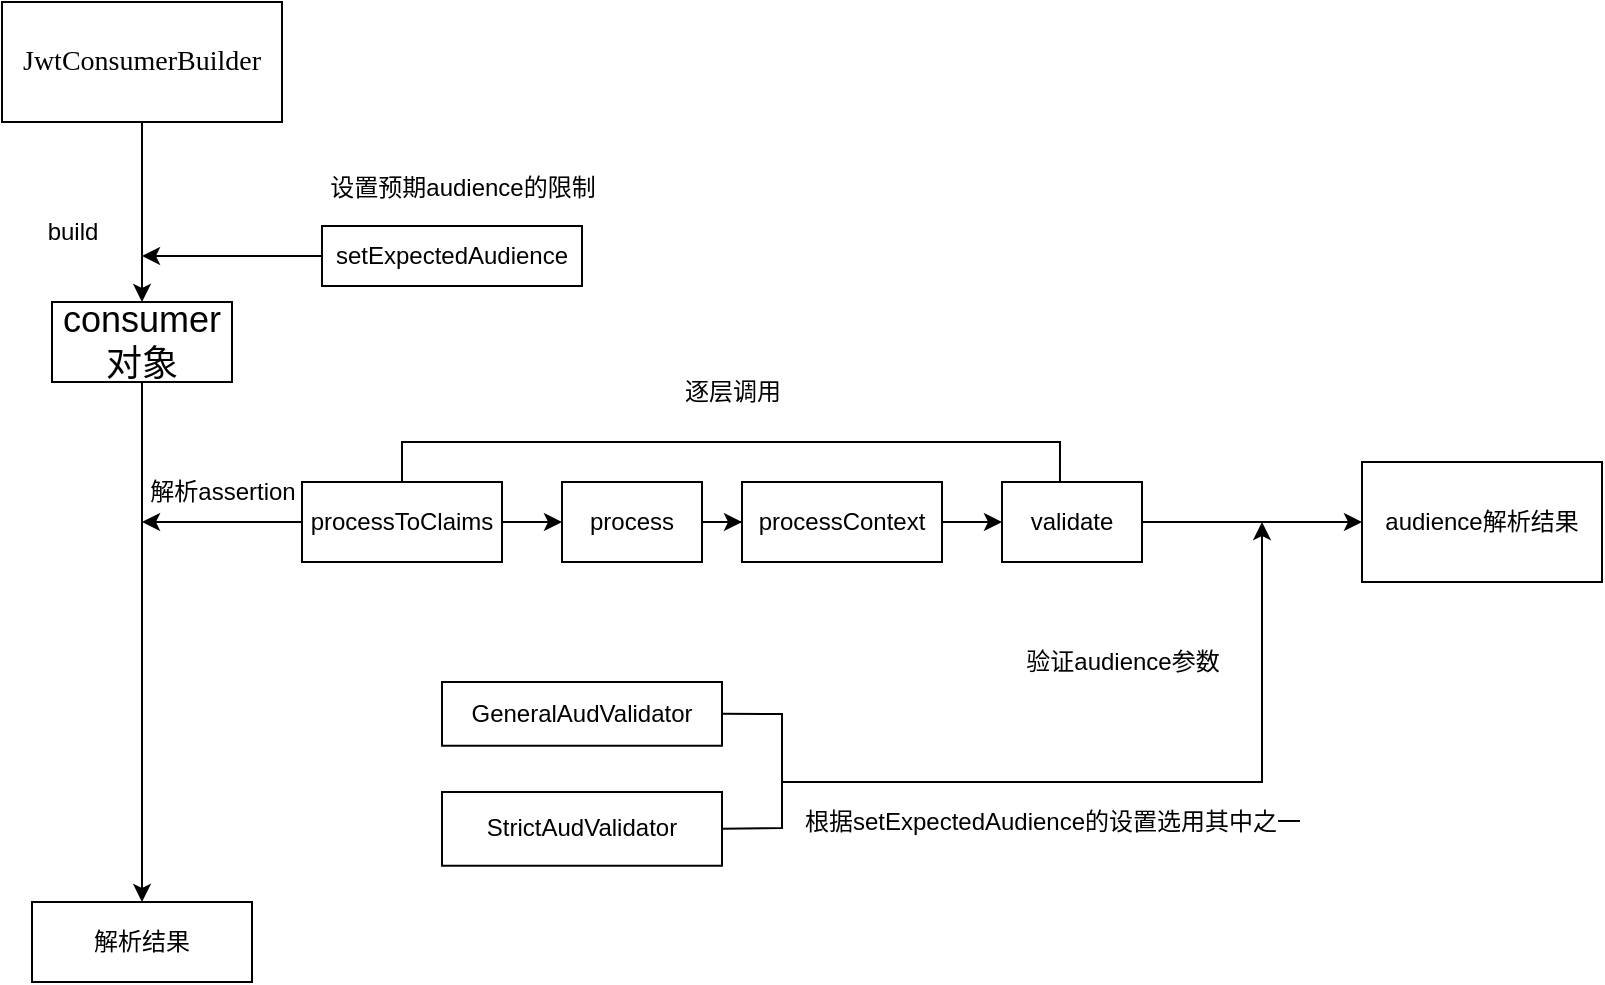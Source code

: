 <mxfile version="28.2.3">
  <diagram name="第 1 页" id="SyS8LunrSEVilqCfoV8c">
    <mxGraphModel dx="1426" dy="777" grid="1" gridSize="10" guides="1" tooltips="1" connect="1" arrows="1" fold="1" page="1" pageScale="1" pageWidth="827" pageHeight="1169" math="0" shadow="0">
      <root>
        <mxCell id="0" />
        <mxCell id="1" parent="0" />
        <mxCell id="QeYhUERFiiR-BSFWQokM-41" value="" style="edgeStyle=orthogonalEdgeStyle;rounded=0;orthogonalLoop=1;jettySize=auto;html=1;" edge="1" parent="1" source="QeYhUERFiiR-BSFWQokM-1" target="QeYhUERFiiR-BSFWQokM-8">
          <mxGeometry relative="1" as="geometry" />
        </mxCell>
        <mxCell id="QeYhUERFiiR-BSFWQokM-1" value="&lt;p class=&quot;MsoNormal&quot;&gt;&lt;span style=&quot;mso-spacerun:&#39;yes&#39;;font-family:宋体;mso-ascii-font-family:Calibri;&lt;br/&gt;mso-hansi-font-family:Calibri;mso-bidi-font-family:&#39;Times New Roman&#39;;font-size:10.5pt;&lt;br/&gt;mso-font-kerning:1.0pt;&quot;&gt;&lt;font face=&quot;Calibri&quot;&gt;JwtConsumerBuilder&lt;/font&gt;&lt;/span&gt;&lt;/p&gt;" style="rounded=0;whiteSpace=wrap;html=1;" vertex="1" parent="1">
          <mxGeometry x="80" y="310" width="140" height="60" as="geometry" />
        </mxCell>
        <mxCell id="QeYhUERFiiR-BSFWQokM-3" value="setExpectedAudience" style="rounded=0;whiteSpace=wrap;html=1;" vertex="1" parent="1">
          <mxGeometry x="240" y="422" width="130" height="30" as="geometry" />
        </mxCell>
        <mxCell id="QeYhUERFiiR-BSFWQokM-6" value="设置预期audience的限制" style="text;html=1;align=center;verticalAlign=middle;resizable=0;points=[];autosize=1;strokeColor=none;fillColor=none;" vertex="1" parent="1">
          <mxGeometry x="230" y="388" width="160" height="30" as="geometry" />
        </mxCell>
        <mxCell id="QeYhUERFiiR-BSFWQokM-7" value="build" style="text;html=1;align=center;verticalAlign=middle;resizable=0;points=[];autosize=1;strokeColor=none;fillColor=none;" vertex="1" parent="1">
          <mxGeometry x="90" y="410" width="50" height="30" as="geometry" />
        </mxCell>
        <mxCell id="QeYhUERFiiR-BSFWQokM-28" value="" style="edgeStyle=orthogonalEdgeStyle;rounded=0;orthogonalLoop=1;jettySize=auto;html=1;" edge="1" parent="1" source="QeYhUERFiiR-BSFWQokM-8" target="QeYhUERFiiR-BSFWQokM-25">
          <mxGeometry relative="1" as="geometry" />
        </mxCell>
        <mxCell id="QeYhUERFiiR-BSFWQokM-8" value="&lt;font style=&quot;font-size: 18px;&quot;&gt;consumer对象&lt;/font&gt;" style="rounded=0;whiteSpace=wrap;html=1;" vertex="1" parent="1">
          <mxGeometry x="105" y="460" width="90" height="40" as="geometry" />
        </mxCell>
        <mxCell id="QeYhUERFiiR-BSFWQokM-17" value="" style="edgeStyle=orthogonalEdgeStyle;rounded=0;orthogonalLoop=1;jettySize=auto;html=1;" edge="1" parent="1" source="QeYhUERFiiR-BSFWQokM-9" target="QeYhUERFiiR-BSFWQokM-10">
          <mxGeometry relative="1" as="geometry" />
        </mxCell>
        <mxCell id="QeYhUERFiiR-BSFWQokM-9" value="processToClaims" style="rounded=0;whiteSpace=wrap;html=1;" vertex="1" parent="1">
          <mxGeometry x="230" y="550" width="100" height="40" as="geometry" />
        </mxCell>
        <mxCell id="QeYhUERFiiR-BSFWQokM-45" value="" style="edgeStyle=orthogonalEdgeStyle;rounded=0;orthogonalLoop=1;jettySize=auto;html=1;" edge="1" parent="1" source="QeYhUERFiiR-BSFWQokM-10" target="QeYhUERFiiR-BSFWQokM-11">
          <mxGeometry relative="1" as="geometry" />
        </mxCell>
        <mxCell id="QeYhUERFiiR-BSFWQokM-10" value="process" style="rounded=0;whiteSpace=wrap;html=1;" vertex="1" parent="1">
          <mxGeometry x="360" y="550" width="70" height="40" as="geometry" />
        </mxCell>
        <mxCell id="QeYhUERFiiR-BSFWQokM-46" value="" style="edgeStyle=orthogonalEdgeStyle;rounded=0;orthogonalLoop=1;jettySize=auto;html=1;" edge="1" parent="1" source="QeYhUERFiiR-BSFWQokM-11" target="QeYhUERFiiR-BSFWQokM-13">
          <mxGeometry relative="1" as="geometry" />
        </mxCell>
        <mxCell id="QeYhUERFiiR-BSFWQokM-11" value="processContext" style="rounded=0;whiteSpace=wrap;html=1;" vertex="1" parent="1">
          <mxGeometry x="450" y="550" width="100" height="40" as="geometry" />
        </mxCell>
        <mxCell id="QeYhUERFiiR-BSFWQokM-13" value="validate" style="rounded=0;whiteSpace=wrap;html=1;" vertex="1" parent="1">
          <mxGeometry x="580" y="550" width="70" height="40" as="geometry" />
        </mxCell>
        <mxCell id="QeYhUERFiiR-BSFWQokM-25" value="解析结果" style="rounded=0;whiteSpace=wrap;html=1;" vertex="1" parent="1">
          <mxGeometry x="95" y="760" width="110" height="40" as="geometry" />
        </mxCell>
        <mxCell id="QeYhUERFiiR-BSFWQokM-27" value="解析assertion" style="text;html=1;align=center;verticalAlign=middle;resizable=0;points=[];autosize=1;strokeColor=none;fillColor=none;" vertex="1" parent="1">
          <mxGeometry x="140" y="540" width="100" height="30" as="geometry" />
        </mxCell>
        <mxCell id="QeYhUERFiiR-BSFWQokM-34" value="逐层调用" style="text;html=1;align=center;verticalAlign=middle;resizable=0;points=[];autosize=1;strokeColor=none;fillColor=none;" vertex="1" parent="1">
          <mxGeometry x="410" y="490" width="70" height="30" as="geometry" />
        </mxCell>
        <mxCell id="QeYhUERFiiR-BSFWQokM-37" value="GeneralAudValidator" style="rounded=0;whiteSpace=wrap;html=1;" vertex="1" parent="1">
          <mxGeometry x="300" y="650" width="140" height="31.87" as="geometry" />
        </mxCell>
        <mxCell id="QeYhUERFiiR-BSFWQokM-38" value="StrictAudValidator" style="rounded=0;whiteSpace=wrap;html=1;" vertex="1" parent="1">
          <mxGeometry x="300" y="705" width="140" height="36.87" as="geometry" />
        </mxCell>
        <mxCell id="QeYhUERFiiR-BSFWQokM-43" value="" style="endArrow=classic;html=1;rounded=0;exitX=0;exitY=0.5;exitDx=0;exitDy=0;" edge="1" parent="1" source="QeYhUERFiiR-BSFWQokM-3">
          <mxGeometry width="50" height="50" relative="1" as="geometry">
            <mxPoint x="390" y="530" as="sourcePoint" />
            <mxPoint x="150" y="437" as="targetPoint" />
          </mxGeometry>
        </mxCell>
        <mxCell id="QeYhUERFiiR-BSFWQokM-44" value="" style="endArrow=classic;html=1;rounded=0;" edge="1" parent="1">
          <mxGeometry width="50" height="50" relative="1" as="geometry">
            <mxPoint x="230" y="570" as="sourcePoint" />
            <mxPoint x="150" y="570" as="targetPoint" />
          </mxGeometry>
        </mxCell>
        <mxCell id="QeYhUERFiiR-BSFWQokM-47" value="" style="endArrow=none;html=1;rounded=0;exitX=1;exitY=0.5;exitDx=0;exitDy=0;entryX=1;entryY=0.5;entryDx=0;entryDy=0;" edge="1" parent="1" source="QeYhUERFiiR-BSFWQokM-37" target="QeYhUERFiiR-BSFWQokM-38">
          <mxGeometry width="50" height="50" relative="1" as="geometry">
            <mxPoint x="180" y="580" as="sourcePoint" />
            <mxPoint x="230" y="530" as="targetPoint" />
            <Array as="points">
              <mxPoint x="470" y="666" />
              <mxPoint x="470" y="723" />
            </Array>
          </mxGeometry>
        </mxCell>
        <mxCell id="QeYhUERFiiR-BSFWQokM-48" value="" style="endArrow=classic;html=1;rounded=0;" edge="1" parent="1">
          <mxGeometry width="50" height="50" relative="1" as="geometry">
            <mxPoint x="470" y="700" as="sourcePoint" />
            <mxPoint x="710" y="570" as="targetPoint" />
            <Array as="points">
              <mxPoint x="710" y="700" />
            </Array>
          </mxGeometry>
        </mxCell>
        <mxCell id="QeYhUERFiiR-BSFWQokM-49" value="" style="endArrow=classic;html=1;rounded=0;exitX=1;exitY=0.5;exitDx=0;exitDy=0;" edge="1" parent="1" source="QeYhUERFiiR-BSFWQokM-13">
          <mxGeometry width="50" height="50" relative="1" as="geometry">
            <mxPoint x="390" y="550" as="sourcePoint" />
            <mxPoint x="760" y="570" as="targetPoint" />
          </mxGeometry>
        </mxCell>
        <mxCell id="QeYhUERFiiR-BSFWQokM-50" value="根据setExpectedAudience的设置选用其中之一" style="text;html=1;align=center;verticalAlign=middle;resizable=0;points=[];autosize=1;strokeColor=none;fillColor=none;" vertex="1" parent="1">
          <mxGeometry x="470" y="705" width="270" height="30" as="geometry" />
        </mxCell>
        <mxCell id="QeYhUERFiiR-BSFWQokM-51" value="验证audience参数" style="text;html=1;align=center;verticalAlign=middle;resizable=0;points=[];autosize=1;strokeColor=none;fillColor=none;" vertex="1" parent="1">
          <mxGeometry x="580" y="625" width="120" height="30" as="geometry" />
        </mxCell>
        <mxCell id="QeYhUERFiiR-BSFWQokM-52" value="audience解析结果" style="rounded=0;whiteSpace=wrap;html=1;" vertex="1" parent="1">
          <mxGeometry x="760" y="540" width="120" height="60" as="geometry" />
        </mxCell>
        <mxCell id="QeYhUERFiiR-BSFWQokM-53" value="" style="endArrow=none;html=1;rounded=0;exitX=0.5;exitY=0;exitDx=0;exitDy=0;entryX=0.414;entryY=0;entryDx=0;entryDy=0;entryPerimeter=0;" edge="1" parent="1" source="QeYhUERFiiR-BSFWQokM-9" target="QeYhUERFiiR-BSFWQokM-13">
          <mxGeometry width="50" height="50" relative="1" as="geometry">
            <mxPoint x="390" y="550" as="sourcePoint" />
            <mxPoint x="440" y="500" as="targetPoint" />
            <Array as="points">
              <mxPoint x="280" y="530" />
              <mxPoint x="609" y="530" />
            </Array>
          </mxGeometry>
        </mxCell>
      </root>
    </mxGraphModel>
  </diagram>
</mxfile>
